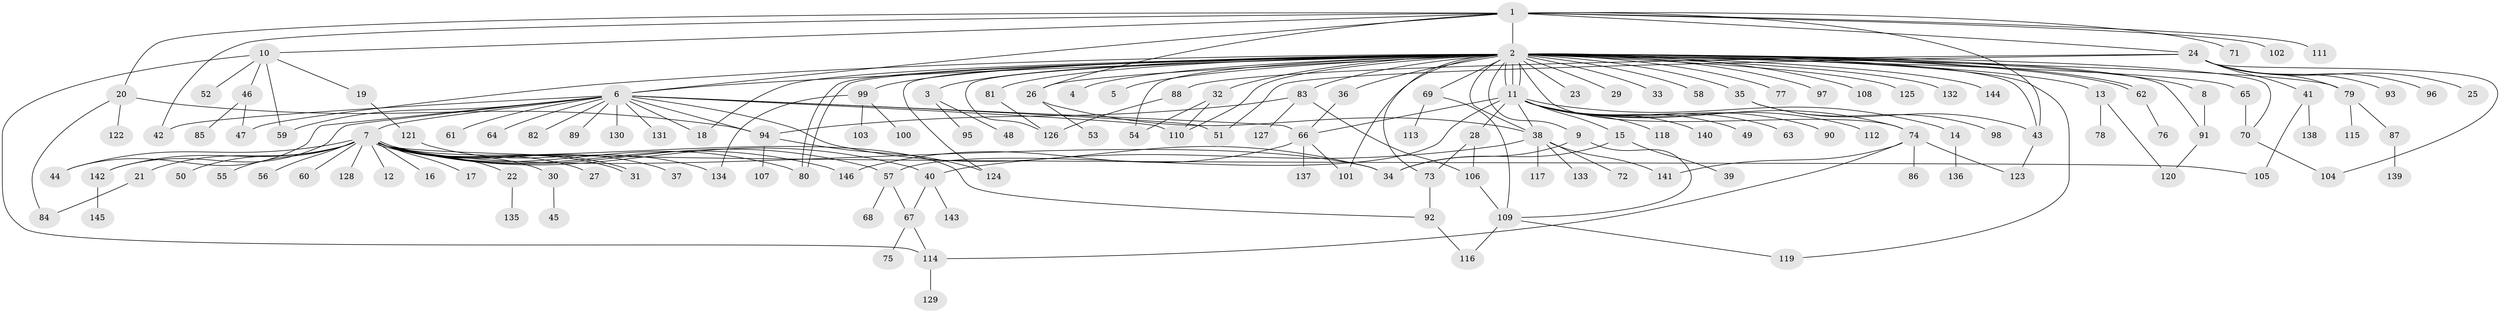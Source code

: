// Generated by graph-tools (version 1.1) at 2025/11/02/27/25 16:11:11]
// undirected, 146 vertices, 202 edges
graph export_dot {
graph [start="1"]
  node [color=gray90,style=filled];
  1;
  2;
  3;
  4;
  5;
  6;
  7;
  8;
  9;
  10;
  11;
  12;
  13;
  14;
  15;
  16;
  17;
  18;
  19;
  20;
  21;
  22;
  23;
  24;
  25;
  26;
  27;
  28;
  29;
  30;
  31;
  32;
  33;
  34;
  35;
  36;
  37;
  38;
  39;
  40;
  41;
  42;
  43;
  44;
  45;
  46;
  47;
  48;
  49;
  50;
  51;
  52;
  53;
  54;
  55;
  56;
  57;
  58;
  59;
  60;
  61;
  62;
  63;
  64;
  65;
  66;
  67;
  68;
  69;
  70;
  71;
  72;
  73;
  74;
  75;
  76;
  77;
  78;
  79;
  80;
  81;
  82;
  83;
  84;
  85;
  86;
  87;
  88;
  89;
  90;
  91;
  92;
  93;
  94;
  95;
  96;
  97;
  98;
  99;
  100;
  101;
  102;
  103;
  104;
  105;
  106;
  107;
  108;
  109;
  110;
  111;
  112;
  113;
  114;
  115;
  116;
  117;
  118;
  119;
  120;
  121;
  122;
  123;
  124;
  125;
  126;
  127;
  128;
  129;
  130;
  131;
  132;
  133;
  134;
  135;
  136;
  137;
  138;
  139;
  140;
  141;
  142;
  143;
  144;
  145;
  146;
  1 -- 2;
  1 -- 6;
  1 -- 10;
  1 -- 20;
  1 -- 24;
  1 -- 26;
  1 -- 42;
  1 -- 43;
  1 -- 71;
  1 -- 102;
  1 -- 111;
  2 -- 3;
  2 -- 4;
  2 -- 5;
  2 -- 6;
  2 -- 8;
  2 -- 9;
  2 -- 11;
  2 -- 11;
  2 -- 11;
  2 -- 13;
  2 -- 18;
  2 -- 23;
  2 -- 26;
  2 -- 29;
  2 -- 32;
  2 -- 33;
  2 -- 35;
  2 -- 36;
  2 -- 38;
  2 -- 43;
  2 -- 47;
  2 -- 54;
  2 -- 58;
  2 -- 62;
  2 -- 62;
  2 -- 65;
  2 -- 69;
  2 -- 70;
  2 -- 73;
  2 -- 74;
  2 -- 77;
  2 -- 79;
  2 -- 80;
  2 -- 80;
  2 -- 81;
  2 -- 83;
  2 -- 91;
  2 -- 97;
  2 -- 99;
  2 -- 101;
  2 -- 108;
  2 -- 110;
  2 -- 119;
  2 -- 124;
  2 -- 125;
  2 -- 126;
  2 -- 132;
  2 -- 144;
  3 -- 48;
  3 -- 95;
  6 -- 7;
  6 -- 18;
  6 -- 34;
  6 -- 42;
  6 -- 44;
  6 -- 51;
  6 -- 59;
  6 -- 61;
  6 -- 64;
  6 -- 66;
  6 -- 82;
  6 -- 89;
  6 -- 94;
  6 -- 110;
  6 -- 130;
  6 -- 131;
  6 -- 142;
  7 -- 12;
  7 -- 16;
  7 -- 17;
  7 -- 21;
  7 -- 22;
  7 -- 27;
  7 -- 30;
  7 -- 31;
  7 -- 31;
  7 -- 34;
  7 -- 37;
  7 -- 40;
  7 -- 44;
  7 -- 50;
  7 -- 55;
  7 -- 56;
  7 -- 57;
  7 -- 60;
  7 -- 80;
  7 -- 92;
  7 -- 105;
  7 -- 128;
  7 -- 142;
  7 -- 146;
  8 -- 91;
  9 -- 34;
  9 -- 109;
  10 -- 19;
  10 -- 46;
  10 -- 52;
  10 -- 59;
  10 -- 114;
  11 -- 14;
  11 -- 15;
  11 -- 28;
  11 -- 38;
  11 -- 49;
  11 -- 57;
  11 -- 63;
  11 -- 66;
  11 -- 74;
  11 -- 90;
  11 -- 112;
  11 -- 118;
  11 -- 140;
  13 -- 78;
  13 -- 120;
  14 -- 136;
  15 -- 34;
  15 -- 39;
  19 -- 121;
  20 -- 84;
  20 -- 94;
  20 -- 122;
  21 -- 84;
  22 -- 135;
  24 -- 25;
  24 -- 41;
  24 -- 51;
  24 -- 79;
  24 -- 88;
  24 -- 93;
  24 -- 96;
  24 -- 104;
  26 -- 38;
  26 -- 53;
  28 -- 73;
  28 -- 106;
  30 -- 45;
  32 -- 54;
  32 -- 110;
  35 -- 43;
  35 -- 98;
  36 -- 66;
  38 -- 40;
  38 -- 72;
  38 -- 117;
  38 -- 133;
  38 -- 141;
  40 -- 67;
  40 -- 143;
  41 -- 105;
  41 -- 138;
  43 -- 123;
  46 -- 47;
  46 -- 85;
  57 -- 67;
  57 -- 68;
  62 -- 76;
  65 -- 70;
  66 -- 101;
  66 -- 137;
  66 -- 146;
  67 -- 75;
  67 -- 114;
  69 -- 109;
  69 -- 113;
  70 -- 104;
  73 -- 92;
  74 -- 86;
  74 -- 114;
  74 -- 123;
  74 -- 141;
  79 -- 87;
  79 -- 115;
  81 -- 126;
  83 -- 94;
  83 -- 106;
  83 -- 127;
  87 -- 139;
  88 -- 126;
  91 -- 120;
  92 -- 116;
  94 -- 107;
  94 -- 124;
  99 -- 100;
  99 -- 103;
  99 -- 134;
  106 -- 109;
  109 -- 116;
  109 -- 119;
  114 -- 129;
  121 -- 134;
  142 -- 145;
}
